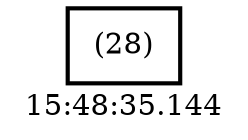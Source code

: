 digraph  g{ graph[label = "15:48:35.144"]
node [shape=rectangle, color=black, fontcolor=black, style=bold] edge [color=black] 0 [label="(28)"] ; 
}

